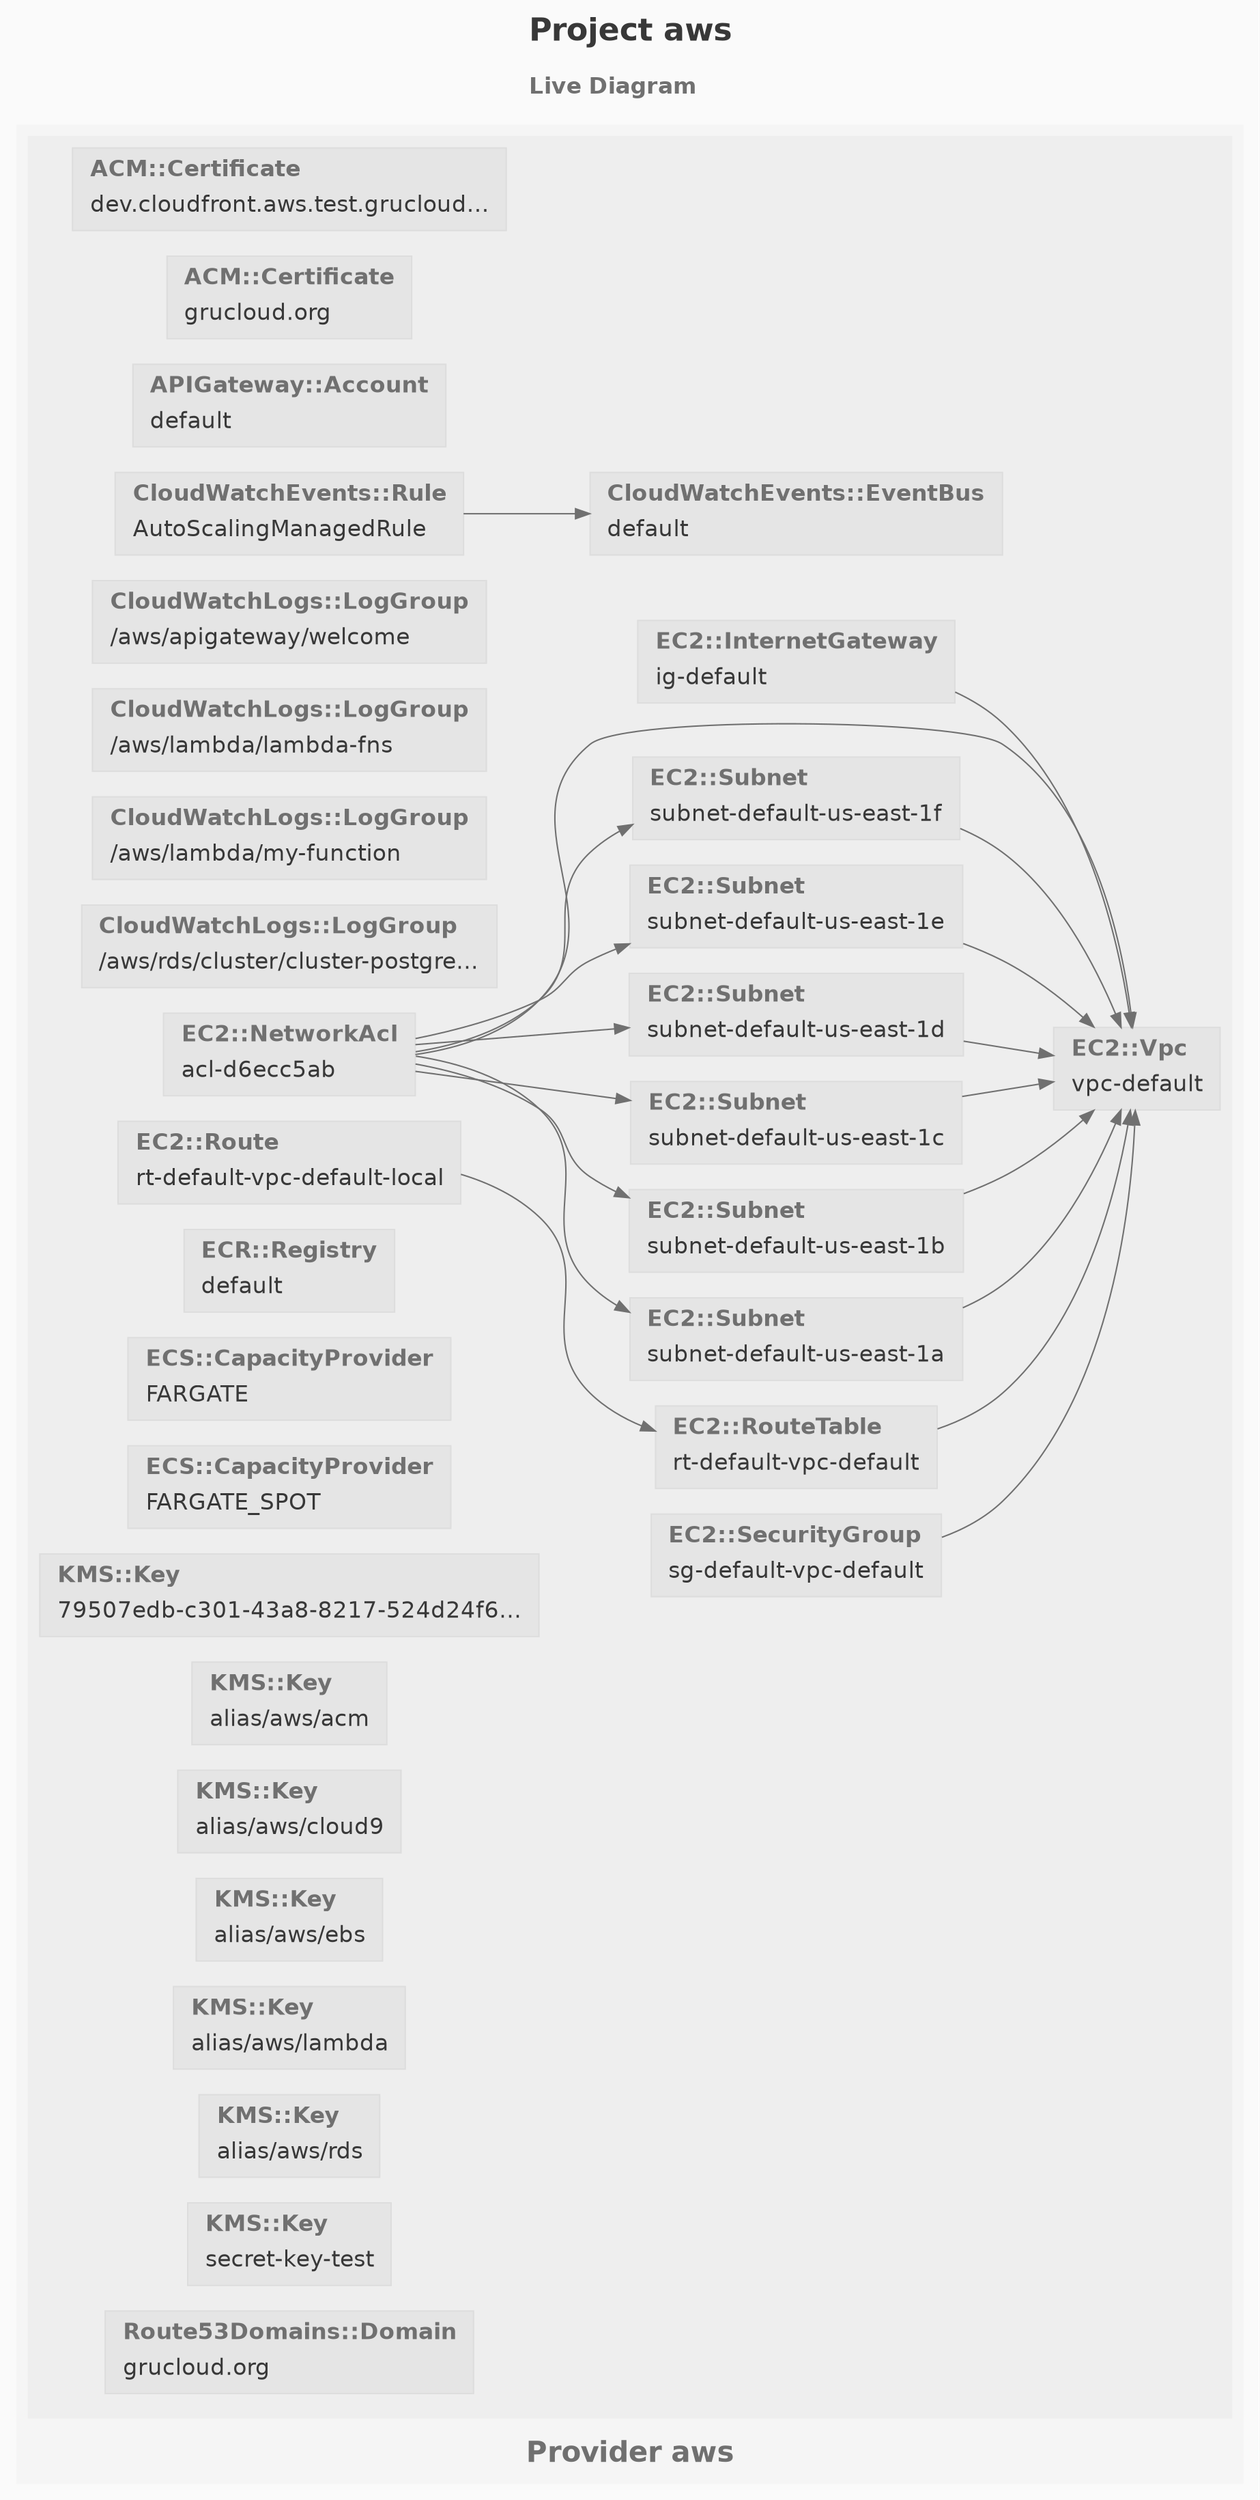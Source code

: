digraph graphname {
  rankdir=LR; 
    labelloc=t;
    fontname=Helvetica;
    bgcolor="#fafafa";
    label=<<table border="0">
  <tr>
  <td align="text"><FONT color='#383838' POINT-SIZE="22"><B>Project aws</B></FONT><br align="left" />
  </td>
</tr>
<tr><td align="text"><FONT color='#707070' POINT-SIZE="16"><B>Live Diagram</B></FONT><br align="left" /></td></tr>
  </table>>
  
   

  # Nodes
  subgraph "cluster_aws" {
    fontname=Helvetica
  style=filled;
  labelloc=b;
  color="#f5f5f5"
  fillcolor="#f5f5f5";
  label=<
  <table color='#f5f5f5' border="0">
     <tr><td align="text"><FONT color='#707070' POINT-SIZE="20"><B>Provider aws</B></FONT><br align="left" /></td></tr>
  </table>>;
    subgraph "cluster_aws_" {
        fontname=Helvetica
        style=filled;
        color="#eeeeee";
        fillcolor="#eeeeee";
        label=<<FONT color='#383838' POINT-SIZE="1"> </FONT>>;
        node [shape=box style=filled fontname=Helvetica fillcolor="#e5e5e5" color="#dddddd"]
        "Certificate::::dev.cloudfront.aws.test.grucloud.org" [label=<
  <table color='#dddddd' border="0">
     <tr><td align="text"><FONT color='#707070' POINT-SIZE="16"><B>ACM::Certificate</B></FONT><br align="left" /></td></tr>
     <tr><td align="text"><FONT color='#383838' POINT-SIZE="16">dev.cloudfront.aws.test.grucloud...</FONT><br align="left" /></td></tr>
  </table>>];

"Certificate::::grucloud.org" [label=<
  <table color='#dddddd' border="0">
     <tr><td align="text"><FONT color='#707070' POINT-SIZE="16"><B>ACM::Certificate</B></FONT><br align="left" /></td></tr>
     <tr><td align="text"><FONT color='#383838' POINT-SIZE="16">grucloud.org</FONT><br align="left" /></td></tr>
  </table>>];

"Account::::default" [label=<
  <table color='#dddddd' border="0">
     <tr><td align="text"><FONT color='#707070' POINT-SIZE="16"><B>APIGateway::Account</B></FONT><br align="left" /></td></tr>
     <tr><td align="text"><FONT color='#383838' POINT-SIZE="16">default</FONT><br align="left" /></td></tr>
  </table>>];

"EventBus::::default" [label=<
  <table color='#dddddd' border="0">
     <tr><td align="text"><FONT color='#707070' POINT-SIZE="16"><B>CloudWatchEvents::EventBus</B></FONT><br align="left" /></td></tr>
     <tr><td align="text"><FONT color='#383838' POINT-SIZE="16">default</FONT><br align="left" /></td></tr>
  </table>>];

"Rule::::AutoScalingManagedRule" [label=<
  <table color='#dddddd' border="0">
     <tr><td align="text"><FONT color='#707070' POINT-SIZE="16"><B>CloudWatchEvents::Rule</B></FONT><br align="left" /></td></tr>
     <tr><td align="text"><FONT color='#383838' POINT-SIZE="16">AutoScalingManagedRule</FONT><br align="left" /></td></tr>
  </table>>];

"LogGroup::::/aws/apigateway/welcome" [label=<
  <table color='#dddddd' border="0">
     <tr><td align="text"><FONT color='#707070' POINT-SIZE="16"><B>CloudWatchLogs::LogGroup</B></FONT><br align="left" /></td></tr>
     <tr><td align="text"><FONT color='#383838' POINT-SIZE="16">/aws/apigateway/welcome</FONT><br align="left" /></td></tr>
  </table>>];

"LogGroup::::/aws/lambda/lambda-fns" [label=<
  <table color='#dddddd' border="0">
     <tr><td align="text"><FONT color='#707070' POINT-SIZE="16"><B>CloudWatchLogs::LogGroup</B></FONT><br align="left" /></td></tr>
     <tr><td align="text"><FONT color='#383838' POINT-SIZE="16">/aws/lambda/lambda-fns</FONT><br align="left" /></td></tr>
  </table>>];

"LogGroup::::/aws/lambda/my-function" [label=<
  <table color='#dddddd' border="0">
     <tr><td align="text"><FONT color='#707070' POINT-SIZE="16"><B>CloudWatchLogs::LogGroup</B></FONT><br align="left" /></td></tr>
     <tr><td align="text"><FONT color='#383838' POINT-SIZE="16">/aws/lambda/my-function</FONT><br align="left" /></td></tr>
  </table>>];

"LogGroup::::/aws/rds/cluster/cluster-postgres-stateless/postgresql" [label=<
  <table color='#dddddd' border="0">
     <tr><td align="text"><FONT color='#707070' POINT-SIZE="16"><B>CloudWatchLogs::LogGroup</B></FONT><br align="left" /></td></tr>
     <tr><td align="text"><FONT color='#383838' POINT-SIZE="16">/aws/rds/cluster/cluster-postgre...</FONT><br align="left" /></td></tr>
  </table>>];

"InternetGateway::::ig-default" [label=<
  <table color='#dddddd' border="0">
     <tr><td align="text"><FONT color='#707070' POINT-SIZE="16"><B>EC2::InternetGateway</B></FONT><br align="left" /></td></tr>
     <tr><td align="text"><FONT color='#383838' POINT-SIZE="16">ig-default</FONT><br align="left" /></td></tr>
  </table>>];

"NetworkAcl::::acl-d6ecc5ab" [label=<
  <table color='#dddddd' border="0">
     <tr><td align="text"><FONT color='#707070' POINT-SIZE="16"><B>EC2::NetworkAcl</B></FONT><br align="left" /></td></tr>
     <tr><td align="text"><FONT color='#383838' POINT-SIZE="16">acl-d6ecc5ab</FONT><br align="left" /></td></tr>
  </table>>];

"Route::::rt-default-vpc-default-local" [label=<
  <table color='#dddddd' border="0">
     <tr><td align="text"><FONT color='#707070' POINT-SIZE="16"><B>EC2::Route</B></FONT><br align="left" /></td></tr>
     <tr><td align="text"><FONT color='#383838' POINT-SIZE="16">rt-default-vpc-default-local</FONT><br align="left" /></td></tr>
  </table>>];

"RouteTable::::rt-default-vpc-default" [label=<
  <table color='#dddddd' border="0">
     <tr><td align="text"><FONT color='#707070' POINT-SIZE="16"><B>EC2::RouteTable</B></FONT><br align="left" /></td></tr>
     <tr><td align="text"><FONT color='#383838' POINT-SIZE="16">rt-default-vpc-default</FONT><br align="left" /></td></tr>
  </table>>];

"Subnet::::subnet-default-us-east-1a" [label=<
  <table color='#dddddd' border="0">
     <tr><td align="text"><FONT color='#707070' POINT-SIZE="16"><B>EC2::Subnet</B></FONT><br align="left" /></td></tr>
     <tr><td align="text"><FONT color='#383838' POINT-SIZE="16">subnet-default-us-east-1a</FONT><br align="left" /></td></tr>
  </table>>];

"Subnet::::subnet-default-us-east-1b" [label=<
  <table color='#dddddd' border="0">
     <tr><td align="text"><FONT color='#707070' POINT-SIZE="16"><B>EC2::Subnet</B></FONT><br align="left" /></td></tr>
     <tr><td align="text"><FONT color='#383838' POINT-SIZE="16">subnet-default-us-east-1b</FONT><br align="left" /></td></tr>
  </table>>];

"Subnet::::subnet-default-us-east-1c" [label=<
  <table color='#dddddd' border="0">
     <tr><td align="text"><FONT color='#707070' POINT-SIZE="16"><B>EC2::Subnet</B></FONT><br align="left" /></td></tr>
     <tr><td align="text"><FONT color='#383838' POINT-SIZE="16">subnet-default-us-east-1c</FONT><br align="left" /></td></tr>
  </table>>];

"Subnet::::subnet-default-us-east-1d" [label=<
  <table color='#dddddd' border="0">
     <tr><td align="text"><FONT color='#707070' POINT-SIZE="16"><B>EC2::Subnet</B></FONT><br align="left" /></td></tr>
     <tr><td align="text"><FONT color='#383838' POINT-SIZE="16">subnet-default-us-east-1d</FONT><br align="left" /></td></tr>
  </table>>];

"Subnet::::subnet-default-us-east-1e" [label=<
  <table color='#dddddd' border="0">
     <tr><td align="text"><FONT color='#707070' POINT-SIZE="16"><B>EC2::Subnet</B></FONT><br align="left" /></td></tr>
     <tr><td align="text"><FONT color='#383838' POINT-SIZE="16">subnet-default-us-east-1e</FONT><br align="left" /></td></tr>
  </table>>];

"Subnet::::subnet-default-us-east-1f" [label=<
  <table color='#dddddd' border="0">
     <tr><td align="text"><FONT color='#707070' POINT-SIZE="16"><B>EC2::Subnet</B></FONT><br align="left" /></td></tr>
     <tr><td align="text"><FONT color='#383838' POINT-SIZE="16">subnet-default-us-east-1f</FONT><br align="left" /></td></tr>
  </table>>];

"Vpc::::vpc-default" [label=<
  <table color='#dddddd' border="0">
     <tr><td align="text"><FONT color='#707070' POINT-SIZE="16"><B>EC2::Vpc</B></FONT><br align="left" /></td></tr>
     <tr><td align="text"><FONT color='#383838' POINT-SIZE="16">vpc-default</FONT><br align="left" /></td></tr>
  </table>>];

"Registry::::default" [label=<
  <table color='#dddddd' border="0">
     <tr><td align="text"><FONT color='#707070' POINT-SIZE="16"><B>ECR::Registry</B></FONT><br align="left" /></td></tr>
     <tr><td align="text"><FONT color='#383838' POINT-SIZE="16">default</FONT><br align="left" /></td></tr>
  </table>>];

"CapacityProvider::::FARGATE" [label=<
  <table color='#dddddd' border="0">
     <tr><td align="text"><FONT color='#707070' POINT-SIZE="16"><B>ECS::CapacityProvider</B></FONT><br align="left" /></td></tr>
     <tr><td align="text"><FONT color='#383838' POINT-SIZE="16">FARGATE</FONT><br align="left" /></td></tr>
  </table>>];

"CapacityProvider::::FARGATE_SPOT" [label=<
  <table color='#dddddd' border="0">
     <tr><td align="text"><FONT color='#707070' POINT-SIZE="16"><B>ECS::CapacityProvider</B></FONT><br align="left" /></td></tr>
     <tr><td align="text"><FONT color='#383838' POINT-SIZE="16">FARGATE_SPOT</FONT><br align="left" /></td></tr>
  </table>>];

"Key::::79507edb-c301-43a8-8217-524d24f6daa7" [label=<
  <table color='#dddddd' border="0">
     <tr><td align="text"><FONT color='#707070' POINT-SIZE="16"><B>KMS::Key</B></FONT><br align="left" /></td></tr>
     <tr><td align="text"><FONT color='#383838' POINT-SIZE="16">79507edb-c301-43a8-8217-524d24f6...</FONT><br align="left" /></td></tr>
  </table>>];

"Key::::alias/aws/acm" [label=<
  <table color='#dddddd' border="0">
     <tr><td align="text"><FONT color='#707070' POINT-SIZE="16"><B>KMS::Key</B></FONT><br align="left" /></td></tr>
     <tr><td align="text"><FONT color='#383838' POINT-SIZE="16">alias/aws/acm</FONT><br align="left" /></td></tr>
  </table>>];

"Key::::alias/aws/cloud9" [label=<
  <table color='#dddddd' border="0">
     <tr><td align="text"><FONT color='#707070' POINT-SIZE="16"><B>KMS::Key</B></FONT><br align="left" /></td></tr>
     <tr><td align="text"><FONT color='#383838' POINT-SIZE="16">alias/aws/cloud9</FONT><br align="left" /></td></tr>
  </table>>];

"Key::::alias/aws/ebs" [label=<
  <table color='#dddddd' border="0">
     <tr><td align="text"><FONT color='#707070' POINT-SIZE="16"><B>KMS::Key</B></FONT><br align="left" /></td></tr>
     <tr><td align="text"><FONT color='#383838' POINT-SIZE="16">alias/aws/ebs</FONT><br align="left" /></td></tr>
  </table>>];

"Key::::alias/aws/lambda" [label=<
  <table color='#dddddd' border="0">
     <tr><td align="text"><FONT color='#707070' POINT-SIZE="16"><B>KMS::Key</B></FONT><br align="left" /></td></tr>
     <tr><td align="text"><FONT color='#383838' POINT-SIZE="16">alias/aws/lambda</FONT><br align="left" /></td></tr>
  </table>>];

"Key::::alias/aws/rds" [label=<
  <table color='#dddddd' border="0">
     <tr><td align="text"><FONT color='#707070' POINT-SIZE="16"><B>KMS::Key</B></FONT><br align="left" /></td></tr>
     <tr><td align="text"><FONT color='#383838' POINT-SIZE="16">alias/aws/rds</FONT><br align="left" /></td></tr>
  </table>>];

"Key::::secret-key-test" [label=<
  <table color='#dddddd' border="0">
     <tr><td align="text"><FONT color='#707070' POINT-SIZE="16"><B>KMS::Key</B></FONT><br align="left" /></td></tr>
     <tr><td align="text"><FONT color='#383838' POINT-SIZE="16">secret-key-test</FONT><br align="left" /></td></tr>
  </table>>];

"Domain::::grucloud.org" [label=<
  <table color='#dddddd' border="0">
     <tr><td align="text"><FONT color='#707070' POINT-SIZE="16"><B>Route53Domains::Domain</B></FONT><br align="left" /></td></tr>
     <tr><td align="text"><FONT color='#383838' POINT-SIZE="16">grucloud.org</FONT><br align="left" /></td></tr>
  </table>>];
}
        
subgraph "cluster_aws_" {
        fontname=Helvetica
        style=filled;
        color="#eeeeee";
        fillcolor="#eeeeee";
        label=<<FONT color='#383838' POINT-SIZE="1"> </FONT>>;
        node [shape=box style=filled fontname=Helvetica fillcolor="#e5e5e5" color="#dddddd"]
        "SecurityGroup::::sg-default-vpc-default" [label=<
  <table color='#dddddd' border="0">
     <tr><td align="text"><FONT color='#707070' POINT-SIZE="16"><B>EC2::SecurityGroup</B></FONT><br align="left" /></td></tr>
     <tr><td align="text"><FONT color='#383838' POINT-SIZE="16">sg-default-vpc-default</FONT><br align="left" /></td></tr>
  </table>>];
}
        }

  # Association
  "Rule::::AutoScalingManagedRule" -> "EventBus::::default" [color="#707070"];
"InternetGateway::::ig-default" -> "Vpc::::vpc-default" [color="#707070"];
"NetworkAcl::::acl-d6ecc5ab" -> "Vpc::::vpc-default" [color="#707070"];
"NetworkAcl::::acl-d6ecc5ab" -> "Subnet::::subnet-default-us-east-1a" [color="#707070"];
"NetworkAcl::::acl-d6ecc5ab" -> "Subnet::::subnet-default-us-east-1b" [color="#707070"];
"NetworkAcl::::acl-d6ecc5ab" -> "Subnet::::subnet-default-us-east-1c" [color="#707070"];
"NetworkAcl::::acl-d6ecc5ab" -> "Subnet::::subnet-default-us-east-1f" [color="#707070"];
"NetworkAcl::::acl-d6ecc5ab" -> "Subnet::::subnet-default-us-east-1e" [color="#707070"];
"NetworkAcl::::acl-d6ecc5ab" -> "Subnet::::subnet-default-us-east-1d" [color="#707070"];
"Route::::rt-default-vpc-default-local" -> "RouteTable::::rt-default-vpc-default" [color="#707070"];

"RouteTable::::rt-default-vpc-default" -> "Vpc::::vpc-default" [color="#707070"];
"SecurityGroup::::sg-default-vpc-default" -> "Vpc::::vpc-default" [color="#707070"];
"Subnet::::subnet-default-us-east-1a" -> "Vpc::::vpc-default" [color="#707070"];
"Subnet::::subnet-default-us-east-1b" -> "Vpc::::vpc-default" [color="#707070"];
"Subnet::::subnet-default-us-east-1c" -> "Vpc::::vpc-default" [color="#707070"];
"Subnet::::subnet-default-us-east-1d" -> "Vpc::::vpc-default" [color="#707070"];
"Subnet::::subnet-default-us-east-1e" -> "Vpc::::vpc-default" [color="#707070"];
"Subnet::::subnet-default-us-east-1f" -> "Vpc::::vpc-default" [color="#707070"];
}